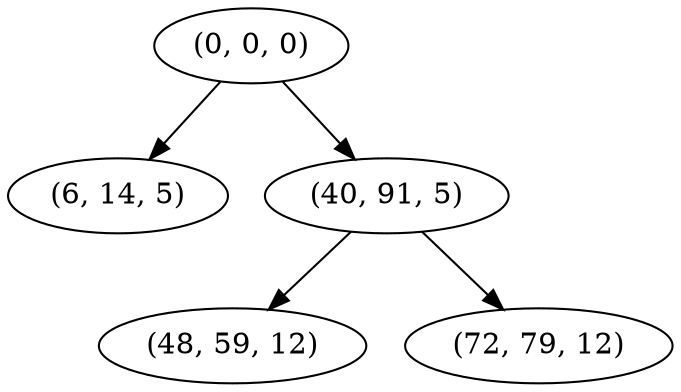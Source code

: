 digraph tree {
    "(0, 0, 0)";
    "(6, 14, 5)";
    "(40, 91, 5)";
    "(48, 59, 12)";
    "(72, 79, 12)";
    "(0, 0, 0)" -> "(6, 14, 5)";
    "(0, 0, 0)" -> "(40, 91, 5)";
    "(40, 91, 5)" -> "(48, 59, 12)";
    "(40, 91, 5)" -> "(72, 79, 12)";
}
